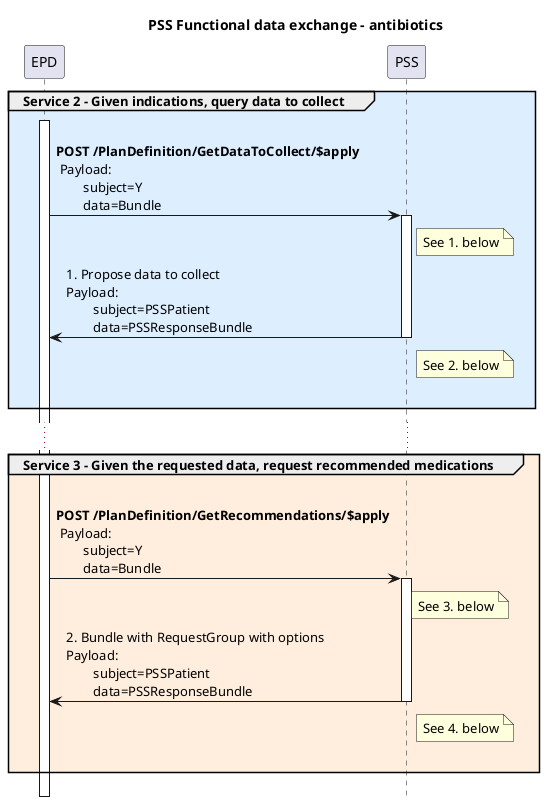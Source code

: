 @startuml
!pragma teoz true
Title PSS Functional data exchange - antibiotics
hide footbox


group #def Service 2 - Given indications, query data to collect
        Activate EPD
        EPD -> PSS : \n**POST /PlanDefinition/GetDataToCollect/$apply**\n Payload:\n        subject=Y\n        data=Bundle
        Activate PSS
        note right of PSS
See 1. below
        end note

        PSS -> EPD: 1. Propose data to collect\nPayload:\n        subject=PSSPatient\n        data=PSSResponseBundle
        note right of PSS
See 2. below
        end note
        deactivate PSS
        |||
end
...
group #fed Service 3 - Given the requested data, request recommended medications
        EPD -> PSS : \n**POST /PlanDefinition/GetRecommendations/$apply**\n Payload:\n        subject=Y\n        data=Bundle
        note right of PSS
See 3. below
        end note
        activate PSS
        PSS -> EPD: 2. Bundle with RequestGroup with options\nPayload:\n        subject=PSSPatient\n        data=PSSResponseBundle
        note right of PSS
See 4. below
        end note
        deactivate PSS
        |||

end
@enduml